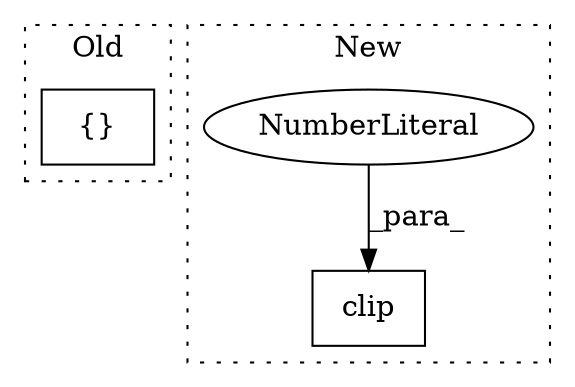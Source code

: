 digraph G {
subgraph cluster0 {
1 [label="{}" a="4" s="8103,8132" l="1,1" shape="box"];
label = "Old";
style="dotted";
}
subgraph cluster1 {
2 [label="clip" a="32" s="8097,8118" l="5,1" shape="box"];
3 [label="NumberLiteral" a="34" s="8102" l="4" shape="ellipse"];
label = "New";
style="dotted";
}
3 -> 2 [label="_para_"];
}